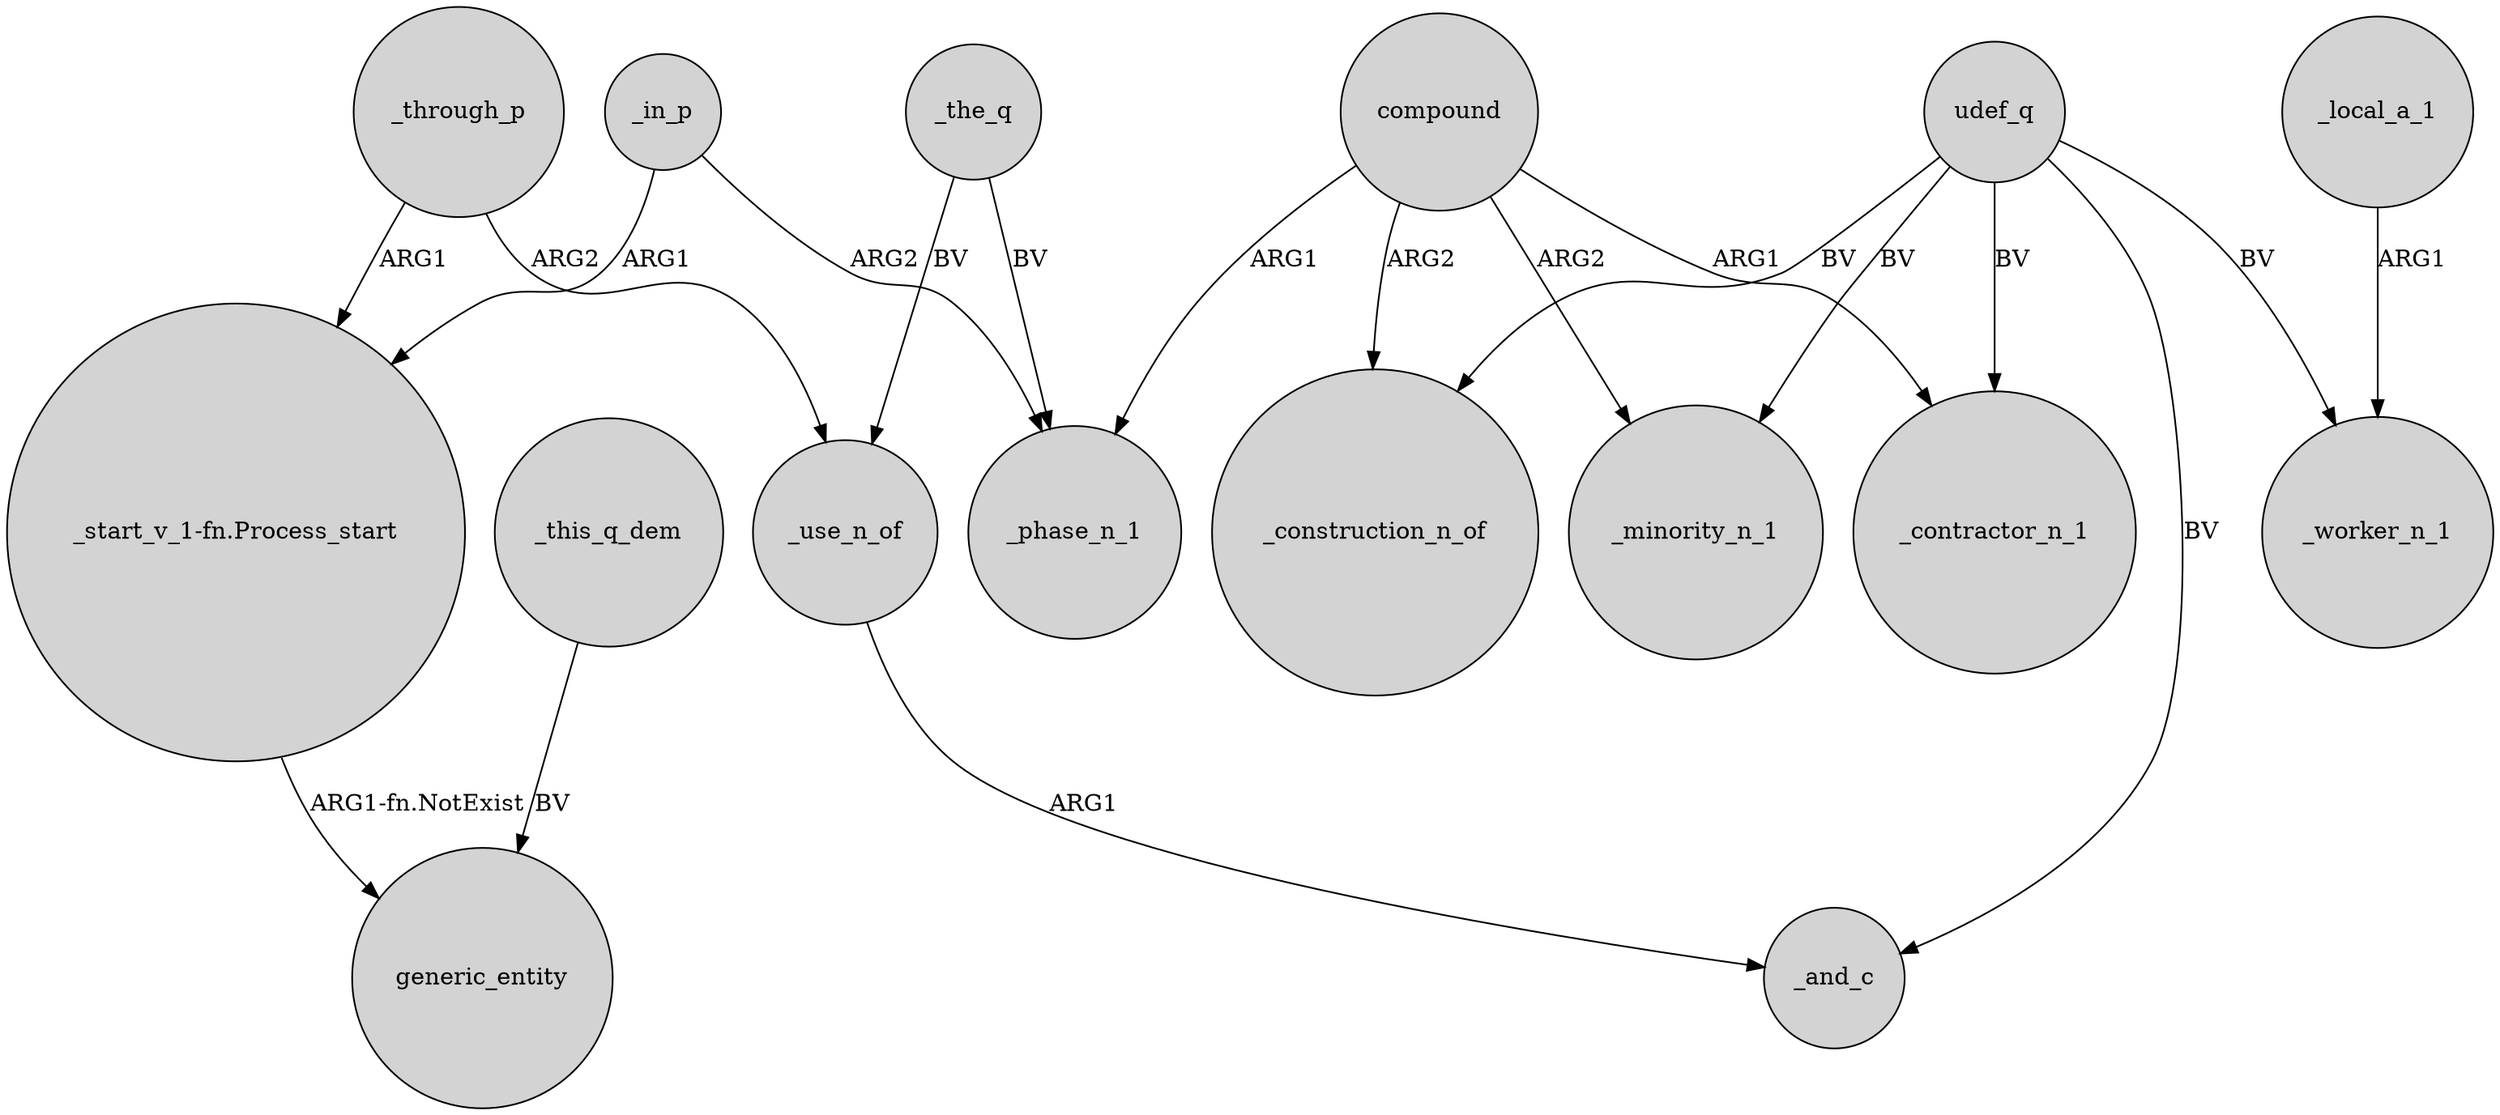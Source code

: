 digraph {
	node [shape=circle style=filled]
	"_start_v_1-fn.Process_start" -> generic_entity [label="ARG1-fn.NotExist"]
	_through_p -> "_start_v_1-fn.Process_start" [label=ARG1]
	compound -> _contractor_n_1 [label=ARG1]
	_through_p -> _use_n_of [label=ARG2]
	udef_q -> _minority_n_1 [label=BV]
	udef_q -> _worker_n_1 [label=BV]
	_in_p -> _phase_n_1 [label=ARG2]
	_the_q -> _use_n_of [label=BV]
	_local_a_1 -> _worker_n_1 [label=ARG1]
	_use_n_of -> _and_c [label=ARG1]
	_in_p -> "_start_v_1-fn.Process_start" [label=ARG1]
	udef_q -> _contractor_n_1 [label=BV]
	_the_q -> _phase_n_1 [label=BV]
	_this_q_dem -> generic_entity [label=BV]
	compound -> _minority_n_1 [label=ARG2]
	compound -> _construction_n_of [label=ARG2]
	udef_q -> _construction_n_of [label=BV]
	udef_q -> _and_c [label=BV]
	compound -> _phase_n_1 [label=ARG1]
}

